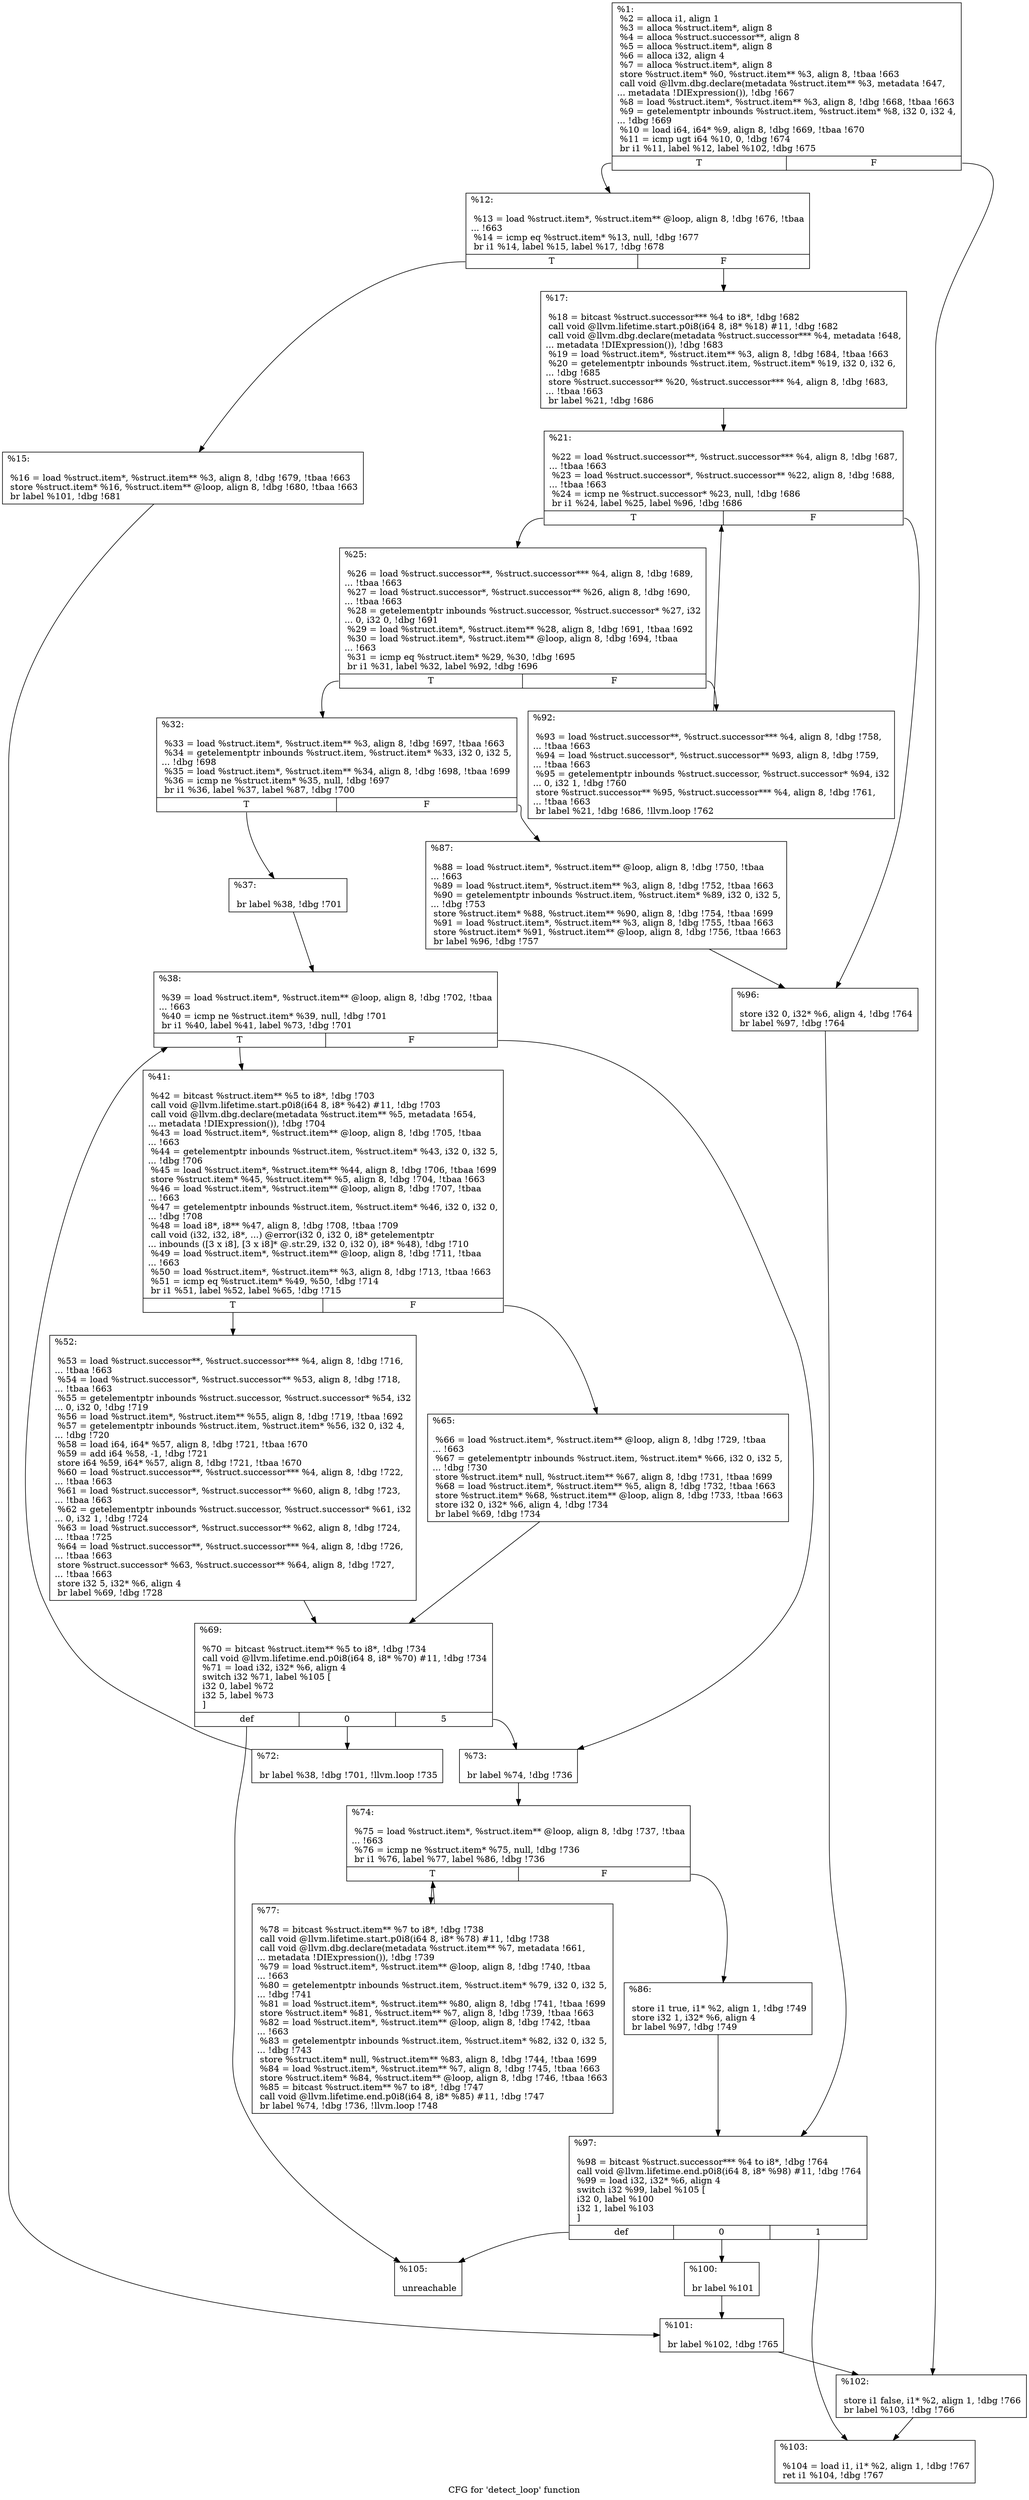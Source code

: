 digraph "CFG for 'detect_loop' function" {
	label="CFG for 'detect_loop' function";

	Node0x1bbabb0 [shape=record,label="{%1:\l  %2 = alloca i1, align 1\l  %3 = alloca %struct.item*, align 8\l  %4 = alloca %struct.successor**, align 8\l  %5 = alloca %struct.item*, align 8\l  %6 = alloca i32, align 4\l  %7 = alloca %struct.item*, align 8\l  store %struct.item* %0, %struct.item** %3, align 8, !tbaa !663\l  call void @llvm.dbg.declare(metadata %struct.item** %3, metadata !647,\l... metadata !DIExpression()), !dbg !667\l  %8 = load %struct.item*, %struct.item** %3, align 8, !dbg !668, !tbaa !663\l  %9 = getelementptr inbounds %struct.item, %struct.item* %8, i32 0, i32 4,\l... !dbg !669\l  %10 = load i64, i64* %9, align 8, !dbg !669, !tbaa !670\l  %11 = icmp ugt i64 %10, 0, !dbg !674\l  br i1 %11, label %12, label %102, !dbg !675\l|{<s0>T|<s1>F}}"];
	Node0x1bbabb0:s0 -> Node0x1bbbfd0;
	Node0x1bbabb0:s1 -> Node0x1bbc700;
	Node0x1bbbfd0 [shape=record,label="{%12:\l\l  %13 = load %struct.item*, %struct.item** @loop, align 8, !dbg !676, !tbaa\l... !663\l  %14 = icmp eq %struct.item* %13, null, !dbg !677\l  br i1 %14, label %15, label %17, !dbg !678\l|{<s0>T|<s1>F}}"];
	Node0x1bbbfd0:s0 -> Node0x1bbc020;
	Node0x1bbbfd0:s1 -> Node0x1bbc070;
	Node0x1bbc020 [shape=record,label="{%15:\l\l  %16 = load %struct.item*, %struct.item** %3, align 8, !dbg !679, !tbaa !663\l  store %struct.item* %16, %struct.item** @loop, align 8, !dbg !680, !tbaa !663\l  br label %101, !dbg !681\l}"];
	Node0x1bbc020 -> Node0x1bbc6b0;
	Node0x1bbc070 [shape=record,label="{%17:\l\l  %18 = bitcast %struct.successor*** %4 to i8*, !dbg !682\l  call void @llvm.lifetime.start.p0i8(i64 8, i8* %18) #11, !dbg !682\l  call void @llvm.dbg.declare(metadata %struct.successor*** %4, metadata !648,\l... metadata !DIExpression()), !dbg !683\l  %19 = load %struct.item*, %struct.item** %3, align 8, !dbg !684, !tbaa !663\l  %20 = getelementptr inbounds %struct.item, %struct.item* %19, i32 0, i32 6,\l... !dbg !685\l  store %struct.successor** %20, %struct.successor*** %4, align 8, !dbg !683,\l... !tbaa !663\l  br label %21, !dbg !686\l}"];
	Node0x1bbc070 -> Node0x1bbc0c0;
	Node0x1bbc0c0 [shape=record,label="{%21:\l\l  %22 = load %struct.successor**, %struct.successor*** %4, align 8, !dbg !687,\l... !tbaa !663\l  %23 = load %struct.successor*, %struct.successor** %22, align 8, !dbg !688,\l... !tbaa !663\l  %24 = icmp ne %struct.successor* %23, null, !dbg !686\l  br i1 %24, label %25, label %96, !dbg !686\l|{<s0>T|<s1>F}}"];
	Node0x1bbc0c0:s0 -> Node0x1bbc110;
	Node0x1bbc0c0:s1 -> Node0x1bbc5c0;
	Node0x1bbc110 [shape=record,label="{%25:\l\l  %26 = load %struct.successor**, %struct.successor*** %4, align 8, !dbg !689,\l... !tbaa !663\l  %27 = load %struct.successor*, %struct.successor** %26, align 8, !dbg !690,\l... !tbaa !663\l  %28 = getelementptr inbounds %struct.successor, %struct.successor* %27, i32\l... 0, i32 0, !dbg !691\l  %29 = load %struct.item*, %struct.item** %28, align 8, !dbg !691, !tbaa !692\l  %30 = load %struct.item*, %struct.item** @loop, align 8, !dbg !694, !tbaa\l... !663\l  %31 = icmp eq %struct.item* %29, %30, !dbg !695\l  br i1 %31, label %32, label %92, !dbg !696\l|{<s0>T|<s1>F}}"];
	Node0x1bbc110:s0 -> Node0x1bbc160;
	Node0x1bbc110:s1 -> Node0x1bbc570;
	Node0x1bbc160 [shape=record,label="{%32:\l\l  %33 = load %struct.item*, %struct.item** %3, align 8, !dbg !697, !tbaa !663\l  %34 = getelementptr inbounds %struct.item, %struct.item* %33, i32 0, i32 5,\l... !dbg !698\l  %35 = load %struct.item*, %struct.item** %34, align 8, !dbg !698, !tbaa !699\l  %36 = icmp ne %struct.item* %35, null, !dbg !697\l  br i1 %36, label %37, label %87, !dbg !700\l|{<s0>T|<s1>F}}"];
	Node0x1bbc160:s0 -> Node0x1bbc1b0;
	Node0x1bbc160:s1 -> Node0x1bbc520;
	Node0x1bbc1b0 [shape=record,label="{%37:\l\l  br label %38, !dbg !701\l}"];
	Node0x1bbc1b0 -> Node0x1bbc200;
	Node0x1bbc200 [shape=record,label="{%38:\l\l  %39 = load %struct.item*, %struct.item** @loop, align 8, !dbg !702, !tbaa\l... !663\l  %40 = icmp ne %struct.item* %39, null, !dbg !701\l  br i1 %40, label %41, label %73, !dbg !701\l|{<s0>T|<s1>F}}"];
	Node0x1bbc200:s0 -> Node0x1bbc250;
	Node0x1bbc200:s1 -> Node0x1bbc3e0;
	Node0x1bbc250 [shape=record,label="{%41:\l\l  %42 = bitcast %struct.item** %5 to i8*, !dbg !703\l  call void @llvm.lifetime.start.p0i8(i64 8, i8* %42) #11, !dbg !703\l  call void @llvm.dbg.declare(metadata %struct.item** %5, metadata !654,\l... metadata !DIExpression()), !dbg !704\l  %43 = load %struct.item*, %struct.item** @loop, align 8, !dbg !705, !tbaa\l... !663\l  %44 = getelementptr inbounds %struct.item, %struct.item* %43, i32 0, i32 5,\l... !dbg !706\l  %45 = load %struct.item*, %struct.item** %44, align 8, !dbg !706, !tbaa !699\l  store %struct.item* %45, %struct.item** %5, align 8, !dbg !704, !tbaa !663\l  %46 = load %struct.item*, %struct.item** @loop, align 8, !dbg !707, !tbaa\l... !663\l  %47 = getelementptr inbounds %struct.item, %struct.item* %46, i32 0, i32 0,\l... !dbg !708\l  %48 = load i8*, i8** %47, align 8, !dbg !708, !tbaa !709\l  call void (i32, i32, i8*, ...) @error(i32 0, i32 0, i8* getelementptr\l... inbounds ([3 x i8], [3 x i8]* @.str.29, i32 0, i32 0), i8* %48), !dbg !710\l  %49 = load %struct.item*, %struct.item** @loop, align 8, !dbg !711, !tbaa\l... !663\l  %50 = load %struct.item*, %struct.item** %3, align 8, !dbg !713, !tbaa !663\l  %51 = icmp eq %struct.item* %49, %50, !dbg !714\l  br i1 %51, label %52, label %65, !dbg !715\l|{<s0>T|<s1>F}}"];
	Node0x1bbc250:s0 -> Node0x1bbc2a0;
	Node0x1bbc250:s1 -> Node0x1bbc2f0;
	Node0x1bbc2a0 [shape=record,label="{%52:\l\l  %53 = load %struct.successor**, %struct.successor*** %4, align 8, !dbg !716,\l... !tbaa !663\l  %54 = load %struct.successor*, %struct.successor** %53, align 8, !dbg !718,\l... !tbaa !663\l  %55 = getelementptr inbounds %struct.successor, %struct.successor* %54, i32\l... 0, i32 0, !dbg !719\l  %56 = load %struct.item*, %struct.item** %55, align 8, !dbg !719, !tbaa !692\l  %57 = getelementptr inbounds %struct.item, %struct.item* %56, i32 0, i32 4,\l... !dbg !720\l  %58 = load i64, i64* %57, align 8, !dbg !721, !tbaa !670\l  %59 = add i64 %58, -1, !dbg !721\l  store i64 %59, i64* %57, align 8, !dbg !721, !tbaa !670\l  %60 = load %struct.successor**, %struct.successor*** %4, align 8, !dbg !722,\l... !tbaa !663\l  %61 = load %struct.successor*, %struct.successor** %60, align 8, !dbg !723,\l... !tbaa !663\l  %62 = getelementptr inbounds %struct.successor, %struct.successor* %61, i32\l... 0, i32 1, !dbg !724\l  %63 = load %struct.successor*, %struct.successor** %62, align 8, !dbg !724,\l... !tbaa !725\l  %64 = load %struct.successor**, %struct.successor*** %4, align 8, !dbg !726,\l... !tbaa !663\l  store %struct.successor* %63, %struct.successor** %64, align 8, !dbg !727,\l... !tbaa !663\l  store i32 5, i32* %6, align 4\l  br label %69, !dbg !728\l}"];
	Node0x1bbc2a0 -> Node0x1bbc340;
	Node0x1bbc2f0 [shape=record,label="{%65:\l\l  %66 = load %struct.item*, %struct.item** @loop, align 8, !dbg !729, !tbaa\l... !663\l  %67 = getelementptr inbounds %struct.item, %struct.item* %66, i32 0, i32 5,\l... !dbg !730\l  store %struct.item* null, %struct.item** %67, align 8, !dbg !731, !tbaa !699\l  %68 = load %struct.item*, %struct.item** %5, align 8, !dbg !732, !tbaa !663\l  store %struct.item* %68, %struct.item** @loop, align 8, !dbg !733, !tbaa !663\l  store i32 0, i32* %6, align 4, !dbg !734\l  br label %69, !dbg !734\l}"];
	Node0x1bbc2f0 -> Node0x1bbc340;
	Node0x1bbc340 [shape=record,label="{%69:\l\l  %70 = bitcast %struct.item** %5 to i8*, !dbg !734\l  call void @llvm.lifetime.end.p0i8(i64 8, i8* %70) #11, !dbg !734\l  %71 = load i32, i32* %6, align 4\l  switch i32 %71, label %105 [\l    i32 0, label %72\l    i32 5, label %73\l  ]\l|{<s0>def|<s1>0|<s2>5}}"];
	Node0x1bbc340:s0 -> Node0x1bbc7a0;
	Node0x1bbc340:s1 -> Node0x1bbc390;
	Node0x1bbc340:s2 -> Node0x1bbc3e0;
	Node0x1bbc390 [shape=record,label="{%72:\l\l  br label %38, !dbg !701, !llvm.loop !735\l}"];
	Node0x1bbc390 -> Node0x1bbc200;
	Node0x1bbc3e0 [shape=record,label="{%73:\l\l  br label %74, !dbg !736\l}"];
	Node0x1bbc3e0 -> Node0x1bbc430;
	Node0x1bbc430 [shape=record,label="{%74:\l\l  %75 = load %struct.item*, %struct.item** @loop, align 8, !dbg !737, !tbaa\l... !663\l  %76 = icmp ne %struct.item* %75, null, !dbg !736\l  br i1 %76, label %77, label %86, !dbg !736\l|{<s0>T|<s1>F}}"];
	Node0x1bbc430:s0 -> Node0x1bbc480;
	Node0x1bbc430:s1 -> Node0x1bbc4d0;
	Node0x1bbc480 [shape=record,label="{%77:\l\l  %78 = bitcast %struct.item** %7 to i8*, !dbg !738\l  call void @llvm.lifetime.start.p0i8(i64 8, i8* %78) #11, !dbg !738\l  call void @llvm.dbg.declare(metadata %struct.item** %7, metadata !661,\l... metadata !DIExpression()), !dbg !739\l  %79 = load %struct.item*, %struct.item** @loop, align 8, !dbg !740, !tbaa\l... !663\l  %80 = getelementptr inbounds %struct.item, %struct.item* %79, i32 0, i32 5,\l... !dbg !741\l  %81 = load %struct.item*, %struct.item** %80, align 8, !dbg !741, !tbaa !699\l  store %struct.item* %81, %struct.item** %7, align 8, !dbg !739, !tbaa !663\l  %82 = load %struct.item*, %struct.item** @loop, align 8, !dbg !742, !tbaa\l... !663\l  %83 = getelementptr inbounds %struct.item, %struct.item* %82, i32 0, i32 5,\l... !dbg !743\l  store %struct.item* null, %struct.item** %83, align 8, !dbg !744, !tbaa !699\l  %84 = load %struct.item*, %struct.item** %7, align 8, !dbg !745, !tbaa !663\l  store %struct.item* %84, %struct.item** @loop, align 8, !dbg !746, !tbaa !663\l  %85 = bitcast %struct.item** %7 to i8*, !dbg !747\l  call void @llvm.lifetime.end.p0i8(i64 8, i8* %85) #11, !dbg !747\l  br label %74, !dbg !736, !llvm.loop !748\l}"];
	Node0x1bbc480 -> Node0x1bbc430;
	Node0x1bbc4d0 [shape=record,label="{%86:\l\l  store i1 true, i1* %2, align 1, !dbg !749\l  store i32 1, i32* %6, align 4\l  br label %97, !dbg !749\l}"];
	Node0x1bbc4d0 -> Node0x1bbc610;
	Node0x1bbc520 [shape=record,label="{%87:\l\l  %88 = load %struct.item*, %struct.item** @loop, align 8, !dbg !750, !tbaa\l... !663\l  %89 = load %struct.item*, %struct.item** %3, align 8, !dbg !752, !tbaa !663\l  %90 = getelementptr inbounds %struct.item, %struct.item* %89, i32 0, i32 5,\l... !dbg !753\l  store %struct.item* %88, %struct.item** %90, align 8, !dbg !754, !tbaa !699\l  %91 = load %struct.item*, %struct.item** %3, align 8, !dbg !755, !tbaa !663\l  store %struct.item* %91, %struct.item** @loop, align 8, !dbg !756, !tbaa !663\l  br label %96, !dbg !757\l}"];
	Node0x1bbc520 -> Node0x1bbc5c0;
	Node0x1bbc570 [shape=record,label="{%92:\l\l  %93 = load %struct.successor**, %struct.successor*** %4, align 8, !dbg !758,\l... !tbaa !663\l  %94 = load %struct.successor*, %struct.successor** %93, align 8, !dbg !759,\l... !tbaa !663\l  %95 = getelementptr inbounds %struct.successor, %struct.successor* %94, i32\l... 0, i32 1, !dbg !760\l  store %struct.successor** %95, %struct.successor*** %4, align 8, !dbg !761,\l... !tbaa !663\l  br label %21, !dbg !686, !llvm.loop !762\l}"];
	Node0x1bbc570 -> Node0x1bbc0c0;
	Node0x1bbc5c0 [shape=record,label="{%96:\l\l  store i32 0, i32* %6, align 4, !dbg !764\l  br label %97, !dbg !764\l}"];
	Node0x1bbc5c0 -> Node0x1bbc610;
	Node0x1bbc610 [shape=record,label="{%97:\l\l  %98 = bitcast %struct.successor*** %4 to i8*, !dbg !764\l  call void @llvm.lifetime.end.p0i8(i64 8, i8* %98) #11, !dbg !764\l  %99 = load i32, i32* %6, align 4\l  switch i32 %99, label %105 [\l    i32 0, label %100\l    i32 1, label %103\l  ]\l|{<s0>def|<s1>0|<s2>1}}"];
	Node0x1bbc610:s0 -> Node0x1bbc7a0;
	Node0x1bbc610:s1 -> Node0x1bbc660;
	Node0x1bbc610:s2 -> Node0x1bbc750;
	Node0x1bbc660 [shape=record,label="{%100:\l\l  br label %101\l}"];
	Node0x1bbc660 -> Node0x1bbc6b0;
	Node0x1bbc6b0 [shape=record,label="{%101:\l\l  br label %102, !dbg !765\l}"];
	Node0x1bbc6b0 -> Node0x1bbc700;
	Node0x1bbc700 [shape=record,label="{%102:\l\l  store i1 false, i1* %2, align 1, !dbg !766\l  br label %103, !dbg !766\l}"];
	Node0x1bbc700 -> Node0x1bbc750;
	Node0x1bbc750 [shape=record,label="{%103:\l\l  %104 = load i1, i1* %2, align 1, !dbg !767\l  ret i1 %104, !dbg !767\l}"];
	Node0x1bbc7a0 [shape=record,label="{%105:\l\l  unreachable\l}"];
}
